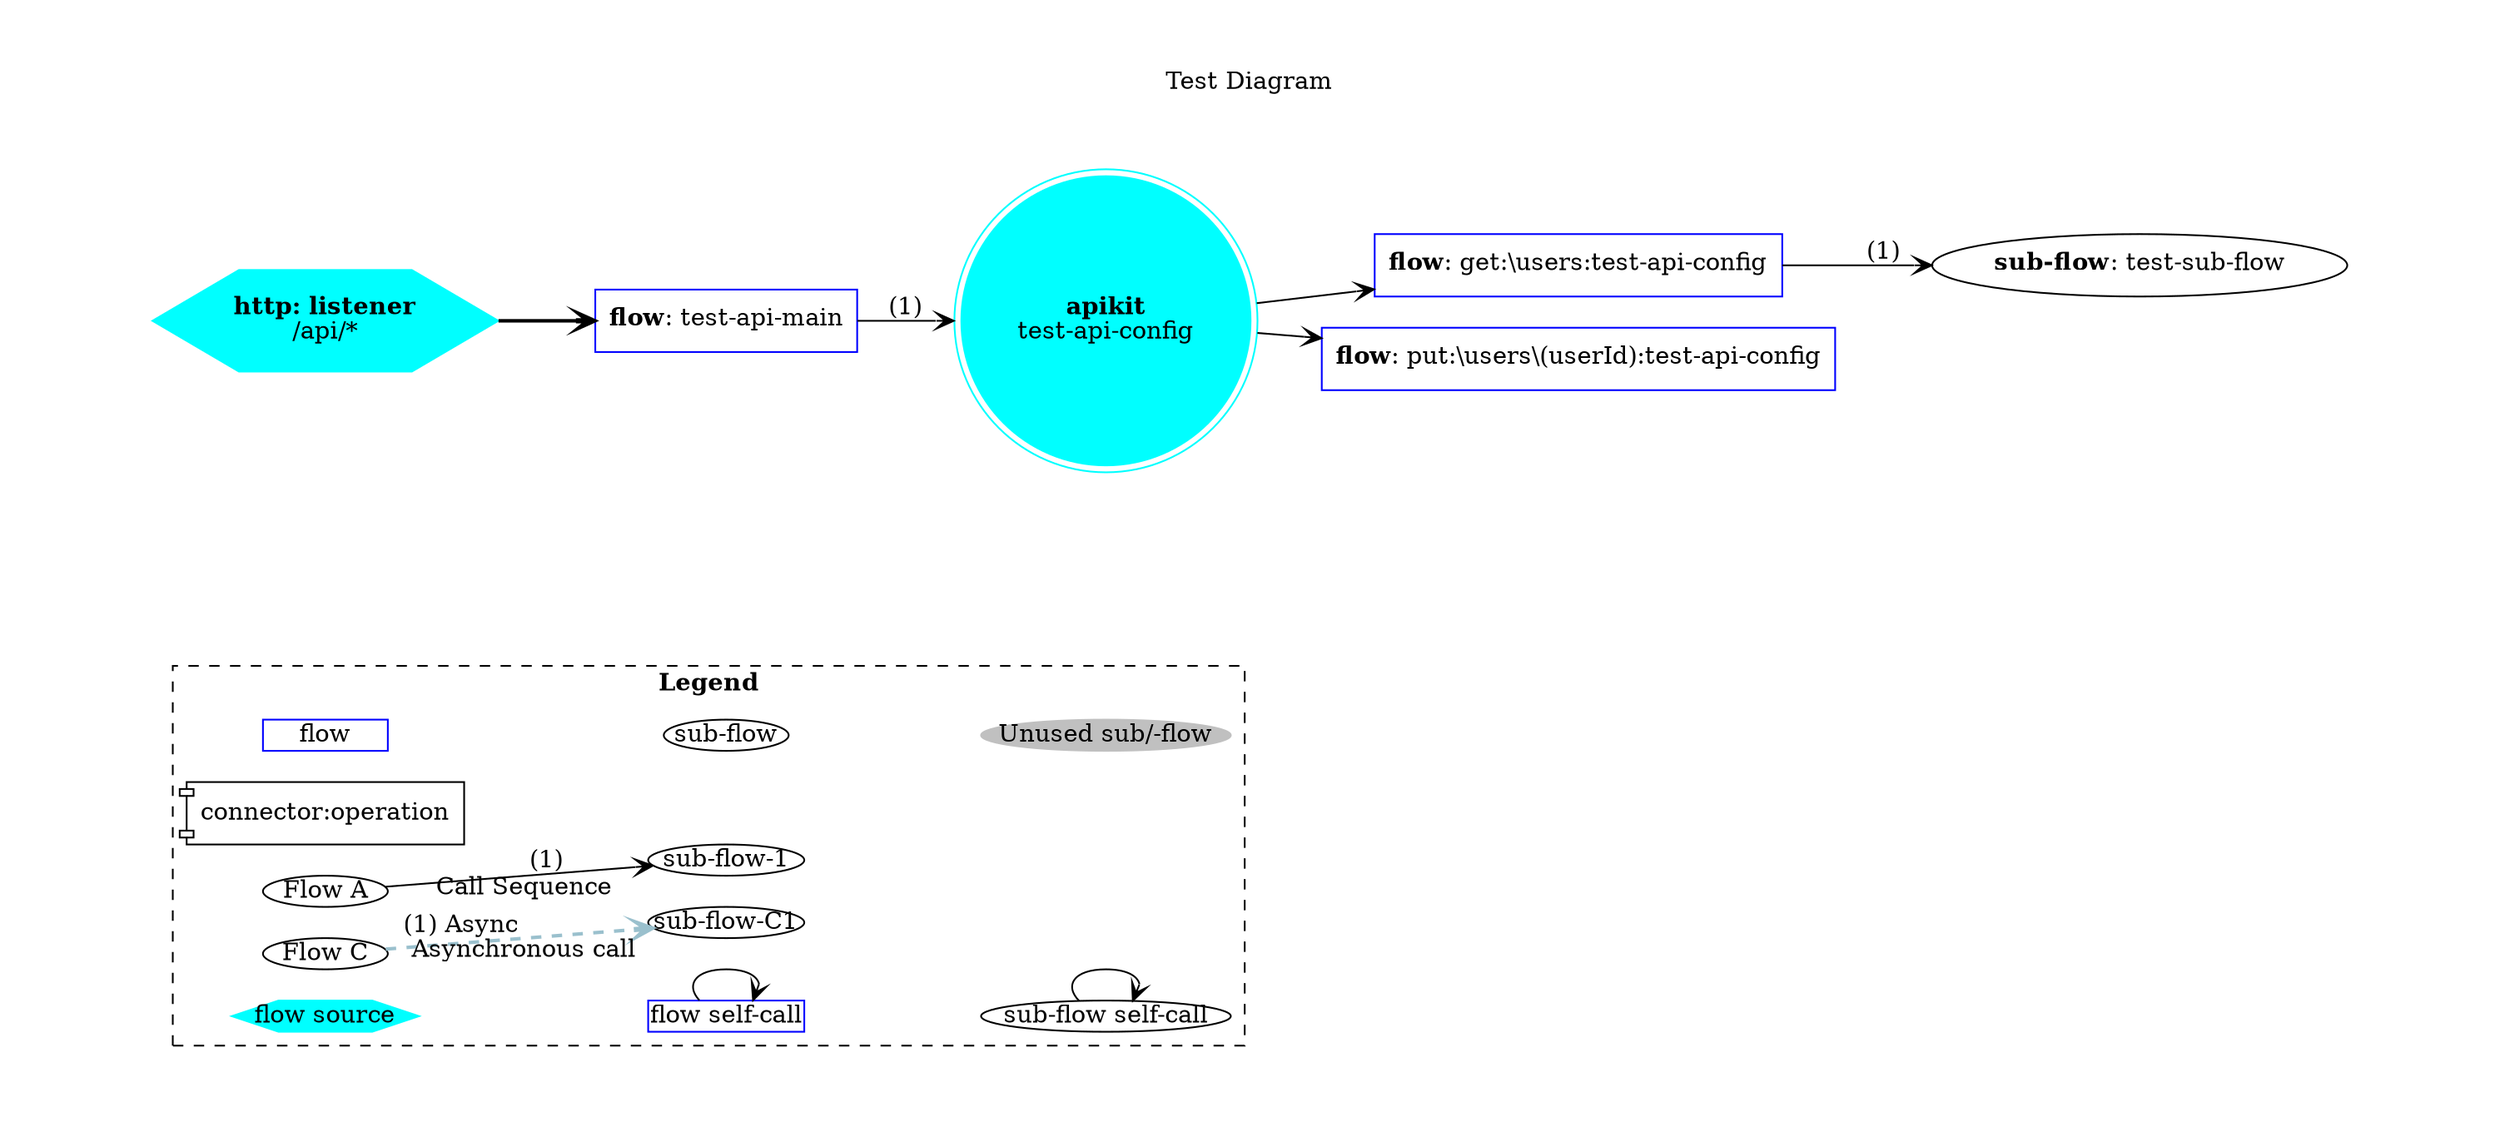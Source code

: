 digraph "mule" {
edge ["dir"="forward"]
graph ["rankdir"="LR","splines"="spline","pad"="1.0,0.5","dpi"="150","label"=<Test Diagram<br/>>,"labelloc"="t"]
edge ["arrowhead"="vee","dir"="forward"]
subgraph "cluster_legend" {
edge ["dir"="forward"]
graph ["label"=<<b>Legend</b>>,"style"="dashed"]
"flow" ["fixedsize"="true","width"="1.0","height"="0.25","shape"="rectangle","color"="blue"]
"sub-flow" ["fixedsize"="true","width"="1.0","height"="0.25","color"="black","shape"="ellipse"]
"connector:operation" ["shape"="component"]
"Unused sub/-flow" ["fixedsize"="true","width"="2.0","height"="0.25","color"="gray","style"="filled"]
"Flow A" ["fixedsize"="true","width"="1.0","height"="0.25"]
"sub-flow-1" ["fixedsize"="true","width"="1.25","height"="0.25"]
"Flow C" ["fixedsize"="true","width"="1.0","height"="0.25"]
"sub-flow-C1" ["fixedsize"="true","width"="1.25","height"="0.25"]
"flow source" ["fixedsize"="true","width"="1.5","height"="0.25","shape"="hexagon","style"="filled","color"="cyan","sourceNode"="true"]
"flow self-call" ["fixedsize"="true","width"="1.25","height"="0.25","shape"="rectangle","color"="blue"]
"sub-flow self-call" ["fixedsize"="true","width"="2.0","height"="0.25","color"="black","shape"="ellipse"]
"flow" -> "sub-flow" ["style"="invis"]
"sub-flow" -> "Unused sub/-flow" ["style"="invis"]
"Flow A" -> "sub-flow-1" ["style"="solid","label"="(1)","taillabel"="Call Sequence\n","labelangle"="-5.0","labeldistance"="8.0"]
"Flow C" -> "sub-flow-C1" ["style"="dashed,bold","xlabel"="(1) Async","color"="lightblue3","taillabel"="Asynchronous call\n","labelangle"="-5.0","labeldistance"="8.0"]
"flow source" -> "flow self-call" ["style"="invis"]
"flow self-call" -> "flow self-call"
"flow self-call" -> "sub-flow self-call" ["style"="invis"]
"sub-flow self-call" -> "sub-flow self-call"
}
subgraph "cluster_legend-space" {
edge ["dir"="none"]
graph ["label"="","style"="invis"]
"" ["shape"="none","width"="2.0","height"="1.0"]
}
subgraph "cluster_mule" {
edge ["dir"="forward"]
graph ["rankdir"="LR","splines"="spline","pad"="1.0,0.5","dpi"="150","label"=<Application graph<br/>>,"labelloc"="t","style"="invis"]
edge ["arrowhead"="vee","dir"="forward"]
"http:listener:/api/*" ["shape"="hexagon","style"="filled","color"="cyan","sourceNode"="true","label"=<<b>http: listener</b><br/>/api/*<br/>>]
"flow:test-api-main" ["label"=<<b>flow</b>: test-api-main>,"shape"="rectangle","color"="blue"]
"apikittest-api-config" ["shape"="doublecircle","color"="cyan","style"="filled","label"=<<b>apikit</b><br/>test-api-config<br/>>]
"flow:put:\users\(userId):test-api-config" ["label"=<<b>flow</b>: put:\users\(userId):test-api-config>,"shape"="rectangle","color"="blue"]
"flow:get:\users:test-api-config" ["label"=<<b>flow</b>: get:\users:test-api-config>,"shape"="rectangle","color"="blue"]
"sub-flow:test-sub-flow" ["label"=<<b>sub-flow</b>: test-sub-flow>,"color"="black","shape"="ellipse"]
"http:listener:/api/*" -> "flow:test-api-main" ["style"="bold"]
"flow:test-api-main" -> "apikittest-api-config" ["style"="solid","label"="(1)"]
"apikittest-api-config" -> "flow:put:\users\(userId):test-api-config" ["style"="solid"]
"apikittest-api-config" -> "flow:get:\users:test-api-config" ["style"="solid"]
"flow:get:\users:test-api-config" -> "sub-flow:test-sub-flow" ["style"="solid","label"="(1)"]
}
}